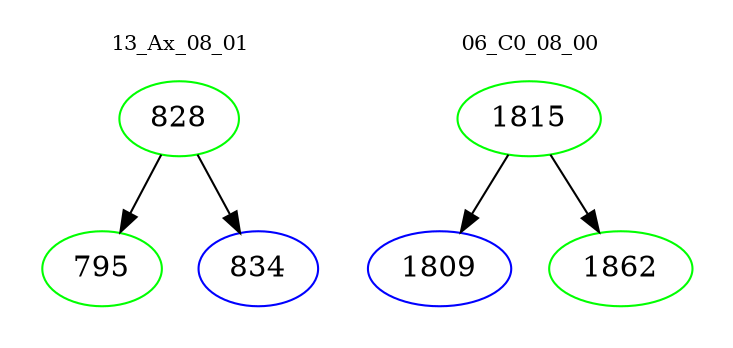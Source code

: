 digraph{
subgraph cluster_0 {
color = white
label = "13_Ax_08_01";
fontsize=10;
T0_828 [label="828", color="green"]
T0_828 -> T0_795 [color="black"]
T0_795 [label="795", color="green"]
T0_828 -> T0_834 [color="black"]
T0_834 [label="834", color="blue"]
}
subgraph cluster_1 {
color = white
label = "06_C0_08_00";
fontsize=10;
T1_1815 [label="1815", color="green"]
T1_1815 -> T1_1809 [color="black"]
T1_1809 [label="1809", color="blue"]
T1_1815 -> T1_1862 [color="black"]
T1_1862 [label="1862", color="green"]
}
}
